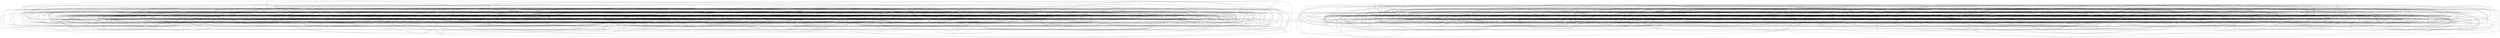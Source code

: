 graph {
  node [shape=plaintext];

  bjk -- mzl
  bjk -- dlz
  bjk -- gln
  nbx -- tsz
  rrl -- zvd
  rrl -- dxn
  xln -- vbb
  xln -- tst
  xln -- gfr
  kth -- nrm
  kth -- bkc
  krf -- ddr
  krf -- crg
  krf -- rtg
  zhj -- lbj
  qsn -- tqq
  qsn -- grc
  dkg -- drd
  dkg -- cxt
  dkg -- hvz
  dkg -- jvg
  dkg -- qrk
  dkg -- pvv
  vhx -- jfx
  vhx -- ffm
  bfm -- kdl
  gpz -- nnb
  dpr -- msg
  dpr -- thp
  dpr -- tft
  dpr -- vpn
  zdd -- gmv
  lhk -- qst
  psv -- bvz
  psv -- dch
  zbr -- bfm
  zbr -- nhk
  zbr -- jdf
  zbr -- qfk
  rtg -- zjk
  rtg -- mbp
  zvg -- str
  zvg -- qtx
  xrt -- sgv
  xrt -- vjn
  xrt -- jxf
  cfk -- pxr
  cfk -- tcb
  jbl -- xxk
  jbl -- qnj
  jbl -- hpz
  jbl -- jdk
  jbl -- vhl
  vtf -- gmn
  vtf -- fjt
  vtf -- txg
  lnq -- tbm
  dcx -- thf
  dcx -- sln
  dcx -- vsp
  vnr -- hrj
  vnr -- kss
  vnr -- tbm
  qlm -- bxp
  plf -- brz
  gsb -- kdn
  gsb -- hbt
  qtk -- bkr
  qtk -- zcz
  qtk -- qpp
  pmh -- mpj
  pmh -- lgc
  nnf -- mlt
  nnf -- njq
  nnf -- ldv
  cbp -- nph
  cbp -- fvc
  cbp -- qsv
  jjm -- hcf
  jjm -- kdn
  jjm -- qzv
  jjm -- xrb
  rhz -- kdl
  rhz -- klh
  rhz -- pvx
  rhz -- pnj
  rhz -- xdv
  ztt -- slt
  ztt -- lpz
  ztt -- jnv
  ztt -- qst
  vtl -- cbx
  zcm -- jcn
  zcm -- dkg
  zcm -- pgc
  zcm -- zhl
  ncn -- vvn
  ncn -- cbb
  ncn -- mkp
  fxk -- knj
  fxk -- pdq
  fxk -- ftp
  fxk -- jcc
  prs -- xks
  lsg -- jjr
  lsg -- ghr
  qdh -- hcv
  qdh -- dgb
  gfr -- bgq
  gfr -- ddv
  vgn -- rdd
  tjr -- lxb
  bzg -- ddt
  bzg -- drd
  nsp -- mzl
  grh -- zql
  grh -- rds
  kkx -- hbh
  kkx -- qqr
  kkx -- zdd
  kkx -- fvd
  gph -- gfl
  gph -- nft
  dkr -- szb
  dkr -- nbs
  dkr -- rbk
  dkr -- flx
  pcn -- dgn
  pcn -- sjf
  pcn -- tnq
  pcn -- gbx
  dcr -- vst
  dcr -- tbx
  dcr -- bpl
  dcr -- lnl
  dcr -- hqf
  mgg -- mjc
  mgg -- mgd
  qkv -- fpq
  qkv -- ljz
  qkv -- svr
  qkv -- plf
  qkv -- lpg
  trs -- bfs
  trs -- bmx
  plz -- xzg
  fzj -- cbv
  fzj -- bsj
  fhq -- vfj
  fhq -- mdb
  fhq -- bmh
  fhq -- xtx
  trt -- cpt
  trt -- xql
  ccq -- tkj
  ccq -- xmj
  ccq -- zbf
  ccq -- rpt
  bdc -- nhc
  bdc -- vkm
  ffb -- kxn
  ffb -- lxs
  ffb -- svr
  ffb -- qht
  qnj -- vzd
  qnj -- czb
  ctq -- hhj
  ctq -- mlr
  qjp -- rxn
  qjp -- fgf
  qjp -- qld
  qjp -- kdn
  pzv -- mnx
  tjs -- mdl
  tjs -- kfb
  tjs -- qtn
  tjs -- tqs
  gdv -- chm
  gdv -- cms
  gdv -- rbk
  gdv -- hkh
  jdk -- xvc
  jdk -- zgb
  qdd -- nhh
  qdd -- tgd
  qdd -- ccv
  svr -- kxn
  gqs -- cfn
  gqs -- fhj
  rgb -- shz
  rgb -- rbj
  rgb -- sxc
  nlj -- blv
  nlj -- jbg
  nlj -- vnt
  nlj -- tnf
  gtm -- dfn
  gtm -- xzm
  gtm -- cls
  gdg -- zzk
  qhl -- mgl
  qhl -- flz
  hcv -- gpp
  rvr -- mjd
  rvr -- qpp
  rvr -- grt
  rvr -- pmh
  rvr -- rrd
  pbx -- cdl
  pbx -- qvx
  pbx -- cdv
  rqt -- fhk
  rqt -- nzv
  qgd -- gqs
  qgd -- tpv
  qgd -- hbh
  dht -- snk
  dht -- fxx
  dht -- nsx
  dht -- vbt
  xsb -- sfj
  xsb -- plv
  nsv -- mxh
  gsj -- dmb
  gsj -- srn
  gsj -- jfx
  gsj -- cbv
  jkx -- tsr
  jkx -- vvx
  jkx -- hmm
  ktn -- fgs
  ktn -- vcn
  ktn -- lqx
  mdl -- qxs
  mdl -- rzd
  xtn -- xdd
  xtn -- qgb
  xtn -- hsh
  xtn -- xjn
  xtn -- nbz
  xzm -- xct
  zkf -- nxs
  zkf -- fvn
  kst -- lnd
  czb -- cmb
  str -- hrj
  jfx -- ddn
  jfx -- pnr
  cjx -- hvp
  cjx -- vlt
  cjx -- vbx
  cjx -- gsf
  cjx -- grr
  cjx -- bbs
  cjx -- qgb
  vkr -- prf
  vkr -- frr
  vkr -- jks
  jbp -- mjm
  jbp -- lqs
  jbp -- dks
  mmv -- qld
  bgl -- pnr
  bgl -- hzj
  bgl -- csb
  bgl -- zgh
  bgl -- jqj
  bgl -- qdh
  bgl -- xnb
  dvp -- hrz
  dvp -- txd
  cpt -- sqr
  frs -- xts
  frs -- rzg
  zmj -- jjf
  zmj -- nsn
  bpj -- fms
  bpj -- ghz
  bpj -- xsq
  bpj -- bdp
  hcr -- hvp
  hcr -- fjt
  hcr -- qrk
  hcr -- cfc
  kgr -- mvr
  kgr -- cjr
  rkv -- xtb
  rkv -- mjt
  rkv -- zhj
  nqb -- nhf
  dtx -- bcz
  dtx -- qck
  lfp -- mvx
  lfp -- pkl
  lbd -- lhg
  lbd -- knk
  lbd -- cls
  chd -- zpf
  chd -- mvx
  sxr -- vvx
  sxr -- drp
  sxr -- dmj
  sxr -- jvz
  zph -- mpg
  zph -- zfv
  zph -- dpj
  zph -- tjr
  kpd -- nhf
  kpd -- qzn
  kpd -- mlx
  kpd -- rkz
  kpd -- kmp
  fng -- phh
  fng -- hnr
  fng -- gbx
  fng -- lsg
  rzv -- bth
  rzv -- rgb
  rzv -- svm
  rzv -- xgv
  jqz -- bnd
  jqz -- jqx
  jqz -- qkm
  fqx -- gjf
  fqx -- ddr
  fqx -- dcs
  fqx -- stq
  kbg -- xzg
  vjl -- lht
  vjl -- zhv
  vjl -- pfc
  vjl -- mbs
  ljc -- sfs
  ljc -- xqx
  ljc -- mch
  ljc -- cmv
  xdc -- fdb
  xdc -- smt
  xdc -- njq
  xdc -- xrq
  qxd -- brz
  qxd -- rqn
  sln -- cmb
  sln -- lqs
  hgz -- zcv
  hgz -- vxj
  hgz -- rpt
  czm -- tcj
  dml -- zrm
  dml -- bdc
  dml -- hdc
  dbl -- jnv
  dbl -- zjk
  crf -- zff
  crf -- kll
  crf -- ckq
  crf -- pll
  vmp -- hpm
  vmp -- qkm
  vmp -- gcv
  dbv -- rch
  dbv -- fdd
  dbv -- qxr
  dbv -- qbh
  dbv -- zrh
  qzn -- mnm
  qzn -- brz
  lnb -- ljf
  rbb -- xdv
  rbb -- fcj
  rbb -- flt
  rbb -- nsp
  cxs -- cpm
  cxs -- kbt
  cxs -- sgn
  dcq -- rnf
  dcq -- tbh
  dcq -- gpz
  nnt -- gfl
  nnt -- txd
  slp -- pkz
  tfd -- czf
  tfd -- xjj
  tfd -- xql
  tfd -- vkx
  qxx -- pmh
  qxx -- zpf
  qxx -- jbg
  qxx -- gbn
  vjx -- hhn
  vjx -- cnf
  qdx -- fpq
  qdx -- jtg
  rxk -- chg
  rxk -- xqx
  tvn -- gmv
  mqg -- mzt
  mqg -- qzh
  sch -- kkv
  sch -- bjk
  mpg -- xmt
  mpg -- ndd
  mpg -- rnf
  mpg -- fng
  nfg -- ksz
  nfg -- nft
  nfg -- nqs
  nfg -- bqd
  nfg -- bxq
  nfg -- gtm
  pbr -- czm
  pbr -- ctg
  pbr -- vbt
  pbr -- zgt
  hvz -- gdg
  hvz -- jxf
  pzr -- qbb
  pzr -- hbt
  pzr -- bvf
  hpz -- qsf
  hpz -- xts
  hpz -- xxk
  ckz -- jmd
  ckz -- fzv
  ckz -- ssl
  ckz -- kbg
  ljt -- xbp
  ljt -- btp
  ljt -- ncn
  ljt -- nhq
  rsg -- dct
  rsg -- vrf
  shp -- vqh
  shp -- cbr
  shp -- bgj
  shp -- zvr
  shp -- xcs
  shp -- khl
  shp -- cvs
  pgc -- kcq
  pgc -- zdd
  pgc -- pkp
  pgc -- rnc
  vlb -- jtg
  vlb -- vnt
  gzb -- jrp
  hkd -- cdl
  hkd -- jmd
  hkd -- cfp
  rmq -- vtf
  rmq -- xzv
  rmq -- drt
  rmq -- sms
  rmq -- fvj
  rmq -- qct
  qjf -- zvg
  qjf -- lct
  qjf -- flh
  qjf -- dsn
  mxh -- dtx
  mxh -- cqn
  mxh -- gdl
  vsg -- bfp
  vsg -- sln
  vsg -- zmq
  xdj -- dtp
  xdj -- rxd
  xdj -- sfl
  xdj -- lld
  xnn -- lrk
  ttd -- qck
  ttd -- rnq
  ttd -- xfg
  kpg -- qht
  kpg -- fxj
  kpg -- xfk
  kpg -- drp
  vks -- hcn
  vks -- mhc
  vks -- jqn
  vks -- flh
  vks -- fjx
  rtc -- kmh
  rtc -- msf
  rtc -- lbj
  rtc -- fhb
  slb -- zfb
  slb -- htc
  slb -- stq
  slb -- scx
  lrd -- plk
  lrd -- dct
  lrd -- zkf
  lrd -- rck
  kkv -- vqn
  gzh -- znv
  gzh -- lsg
  gzh -- dmx
  gzh -- hpm
  gzh -- mnx
  dbx -- ftp
  dbx -- xdx
  dbx -- rlq
  dbx -- nsx
  znv -- mrt
  znv -- zvj
  bbv -- hkd
  bbv -- jmc
  bbv -- nqj
  bbv -- jrh
  phb -- sxk
  phb -- jbp
  cfn -- bqt
  svx -- pgs
  svx -- cmh
  svx -- lpg
  svx -- jqk
  nhk -- qzv
  nhk -- ctx
  nhk -- vxj
  pkp -- lbb
  pkp -- tcp
  pkp -- gmp
  pkp -- bfp
  nvt -- gvt
  nvt -- zvg
  nvt -- zpz
  zff -- xgv
  zff -- bvk
  qmg -- zvj
  qmg -- tbh
  hld -- dfs
  hld -- btt
  hld -- dcg
  hld -- tpp
  gjp -- sxc
  gjp -- cst
  gjp -- nxm
  gjp -- phx
  tdx -- txh
  tdx -- ptl
  tdx -- nsh
  tdx -- mht
  tdx -- lch
  tdx -- vsp
  qdb -- rdh
  jjj -- sdz
  jjj -- zzj
  jjj -- xms
  jjj -- zhg
  jdq -- shz
  jdq -- zkf
  jdq -- pkj
  mzt -- rvz
  mzt -- gzb
  tsg -- bvk
  tsg -- sdz
  fjt -- plv
  fjt -- lmz
  fjt -- rrt
  tcb -- vpm
  tcb -- zgh
  gpm -- bfs
  gpm -- ddt
  gpm -- bnj
  gpm -- ktm
  ddv -- rxm
  ddv -- ghq
  xdf -- vmt
  jmd -- vlq
  jmd -- vbj
  jmd -- fbn
  jmd -- cbp
  cst -- tnx
  pkk -- svj
  mnr -- crp
  mnr -- sbs
  mnr -- fvd
  tpp -- nsx
  tpp -- skj
  tpp -- ddv
  qlj -- vkr
  qlj -- gdr
  qlj -- xkq
  qlj -- pvk
  slt -- jtb
  slt -- cxb
  bcs -- flp
  dvv -- brp
  dvv -- xnn
  dvv -- dps
  dvv -- jtn
  plk -- gxb
  plk -- pvx
  xsp -- vlq
  xsp -- ttj
  kgx -- qhl
  kgx -- lld
  kgx -- nrl
  kgx -- lvl
  kgx -- ldm
  kgx -- xxt
  xnj -- tvk
  bxl -- qdx
  bxl -- ddg
  bxl -- xpx
  bxl -- krv
  brp -- lbb
  brp -- bnm
  brp -- mfl
  jlt -- dfn
  jlt -- mnm
  jlt -- jtn
  jlt -- ctv
  jlt -- qtk
  dfx -- tzx
  dfx -- ppd
  jkr -- bbs
  jkr -- fnd
  jkr -- nlq
  jkr -- zrm
  jhj -- pjx
  jhj -- tlf
  jhj -- fnc
  jhj -- crn
  ctp -- xrp
  ctp -- dzg
  ctp -- nfz
  rvh -- mnx
  xns -- xbr
  bmh -- llm
  bmh -- tmj
  kgf -- snl
  ldh -- bbd
  ldh -- jdm
  ldh -- ghq
  kzm -- xjh
  vpt -- hbt
  vpt -- xdl
  vpt -- ccn
  hvp -- cgk
  hvp -- bdf
  jjr -- mtv
  jjr -- kxn
  tks -- ztl
  tks -- xlk
  tks -- gmp
  tks -- rxx
  zpz -- mqt
  zpz -- ghq
  hrp -- tbv
  hrp -- ljz
  hrp -- qqr
  hrp -- lrp
  bjh -- pjm
  bjh -- fcv
  bjh -- cbv
  klt -- lml
  klt -- flx
  klt -- gvn
  klt -- mmn
  pjt -- zhj
  pjt -- fxx
  pjt -- pch
  pjt -- mmn
  zbf -- zvd
  mnq -- xtv
  mnq -- xkb
  mnq -- vvh
  mnq -- vbx
  hrl -- nhq
  hrl -- jks
  msd -- ppd
  msd -- cdl
  kkd -- vjs
  kkd -- mrv
  kkd -- zhs
  kkd -- bzh
  fvn -- snk
  gbs -- zcp
  gbs -- nft
  ztl -- ddg
  blf -- bzv
  blf -- kgr
  blf -- mjt
  hzq -- jjs
  hzq -- pnd
  hzq -- pnr
  qcs -- sbx
  qcs -- hsb
  qcs -- chm
  qcs -- xtx
  fpf -- gqv
  fpf -- drp
  fpf -- msz
  fpf -- jxf
  znd -- sxh
  znd -- vzd
  znd -- frh
  znd -- cxs
  znd -- slp
  zmq -- xjn
  xrb -- tvk
  xrb -- rhc
  tzc -- nbj
  tzc -- pcd
  tzc -- tjg
  tzc -- mnx
  gqj -- ljc
  gqj -- rhc
  mjv -- fdb
  mjv -- kks
  mjv -- knj
  mlr -- qbb
  mlr -- chg
  gkb -- tnf
  gkb -- cfn
  gkb -- blx
  xxg -- qtt
  xxg -- rpv
  xxg -- jrh
  xxg -- zmr
  xxg -- fpc
  kvl -- gdr
  kvl -- dmx
  kvl -- xbp
  kvl -- xjh
  kvl -- vvs
  xqb -- tnz
  xqb -- xvb
  ghr -- cfc
  ghr -- nhf
  kbb -- xqb
  kbb -- vkx
  kbb -- bkc
  gbx -- ctv
  gbx -- ccv
  dgb -- qfz
  dgb -- mbp
  xct -- jvz
  xct -- krv
  fxz -- jts
  fxz -- dmj
  ffx -- kgr
  ffx -- cdl
  ffx -- jjf
  ffx -- sxc
  tft -- xpq
  tft -- zsr
  tft -- mff
  tft -- bxk
  nhc -- zcs
  drd -- jjr
  mkp -- bhh
  mkp -- vph
  tpx -- zhv
  tpx -- lkq
  hqf -- ghq
  brr -- zqr
  brr -- hdz
  brr -- nft
  brr -- qsq
  brr -- qcm
  mgh -- cmb
  mgh -- bhh
  xvc -- lst
  pdq -- tpx
  pdq -- dbs
  pdq -- qdh
  hlf -- fnc
  zhv -- gfp
  dbs -- xss
  dbs -- htz
  qsf -- dsm
  qsf -- dks
  qsf -- fvj
  qsf -- bnj
  qsf -- bxq
  ldm -- lvd
  ldm -- jbx
  ldm -- slp
  xgq -- pkl
  xgq -- cnf
  xgq -- hdv
  lpd -- nzv
  lpd -- jjs
  lpd -- vdf
  tkr -- nhf
  tkr -- vlr
  tkr -- sxk
  tkr -- hnr
  qbh -- hcs
  qbh -- lxn
  qbh -- vjx
  qbh -- lvs
  mch -- nbs
  lsq -- kpc
  lsq -- bfs
  lsq -- hhn
  hlh -- xsq
  hlh -- bvf
  hlh -- rrq
  hlh -- vhx
  xdx -- svm
  xdx -- kbg
  xdx -- tnx
  xdx -- rxm
  vcg -- crz
  vcg -- pvq
  vcg -- lqs
  vcg -- xfr
  vcg -- dhf
  jkk -- bgn
  jkk -- qtb
  xtz -- nbx
  xtz -- pxr
  xtz -- qtx
  xtz -- fdq
  xtz -- vqn
  ssl -- qfz
  ssl -- mlr
  fmk -- fjx
  fmk -- kll
  fmk -- nsv
  fmk -- dtx
  fmk -- zvr
  prb -- mjv
  prb -- ckq
  prb -- jnv
  prb -- rmn
  gfg -- dnj
  gfg -- flm
  nqd -- mnj
  nqd -- nkl
  nqd -- qxs
  nqd -- cjg
  rjs -- rzg
  tkg -- fgd
  tkg -- kcn
  tkg -- krv
  tkg -- dpj
  tkg -- rjd
  zgv -- tvn
  zgv -- lmz
  xmg -- zcv
  xmg -- qvx
  xmg -- xsp
  gpf -- njq
  gpf -- hkx
  gpf -- bvk
  xzx -- tnx
  bds -- vmn
  bds -- xtd
  bds -- nxs
  bds -- ddr
  tst -- jhk
  tst -- vpm
  tst -- gfp
  tst -- sxc
  sqk -- phg
  sqk -- bvs
  hcn -- qpb
  hcn -- qlm
  hcn -- kgr
  nxr -- qpk
  nxr -- xkb
  nxr -- dcq
  nxr -- klr
  bvt -- kss
  bvt -- tnx
  bvt -- fqj
  bvt -- kgc
  tlf -- qgb
  zmh -- ddg
  zmh -- zmk
  zmh -- zsp
  zmh -- rpq
  jzr -- mbj
  jzr -- xcs
  jzr -- plz
  qtp -- ffv
  qtp -- ntj
  qtp -- gkl
  ntr -- mnl
  ntr -- cbp
  ntr -- nkl
  rnq -- rdc
  rnq -- sdv
  rsb -- qzg
  rsb -- tjg
  rsb -- xmb
  gdl -- rgc
  xtb -- brc
  xtb -- xnj
  mnl -- svj
  tfc -- hrj
  tfc -- nsg
  tcq -- pgv
  tcq -- pvq
  tcq -- vll
  tcq -- qnx
  rpq -- bqt
  vkx -- cvs
  vkx -- jgc
  vkx -- zmt
  vkx -- gqj
  vkx -- btt
  hff -- dfb
  hff -- kmb
  cdj -- gmf
  cdj -- nph
  cdj -- jqq
  cdj -- rzx
  cdj -- cdl
  pqq -- kdl
  pqq -- rxs
  pqq -- mvr
  pqq -- smt
  pfd -- ccv
  pfd -- pbl
  pfd -- pvq
  pfd -- txz
  lxn -- qcm
  lxn -- bfp
  lxn -- jkp
  ppp -- gkf
  kqg -- rfx
  kqg -- qrh
  kqg -- xlk
  kqg -- thv
  mjj -- bqg
  mjj -- xfr
  mjj -- zgb
  mjj -- gfg
  jbb -- hmm
  jbb -- prf
  jbb -- qct
  jrb -- scn
  jrb -- hmc
  jrb -- jmc
  vcn -- jgq
  vcn -- cpf
  vcn -- cgl
  bcp -- tbj
  bcp -- zfb
  bcp -- dcs
  bcp -- dhn
  dmd -- phb
  dmd -- ccj
  dmd -- thp
  dmd -- rqn
  xvl -- cfd
  xvl -- lhv
  xvl -- kpk
  vhc -- jtl
  vhc -- qdd
  vhc -- jsx
  vhc -- pvk
  vhc -- jgl
  plj -- msd
  plj -- szr
  plj -- pck
  plj -- zlk
  dmn -- flp
  lst -- ffp
  dzg -- ppm
  dzg -- xnj
  lct -- qtx
  hdv -- llf
  qmt -- qst
  qmt -- ndh
  qmt -- zdh
  bmg -- hcv
  bmg -- rsg
  bmg -- gzb
  ddn -- dch
  ljz -- blx
  jtg -- sgn
  czh -- kpt
  czh -- mbf
  czh -- cfr
  czh -- xts
  chj -- nlq
  chj -- czb
  chj -- sjf
  chj -- kdg
  rnf -- bqg
  rnf -- fll
  gzs -- cdv
  klv -- bvs
  klv -- nkf
  hdb -- xdx
  hdb -- hcc
  hdb -- grq
  hdb -- qbf
  kcl -- rxk
  kcl -- vqd
  kcl -- dtx
  rqb -- zfb
  rqb -- nvd
  smr -- xvx
  smr -- nsp
  smr -- cbv
  pgs -- nnq
  pgs -- sxk
  pgs -- hbh
  pgs -- vjx
  nnr -- hmp
  nnr -- qgd
  vlv -- gkf
  vlv -- cxb
  qzh -- mjt
  qzh -- rdc
  qpl -- kbg
  qpl -- qtx
  qpl -- zkb
  dfn -- dvp
  dfn -- xvc
  dfn -- rps
  tbx -- dxx
  tbx -- jhg
  vsq -- srn
  vsq -- dcl
  vsq -- ctq
  vsq -- bqj
  qhq -- dtx
  qhq -- hbt
  qhq -- hvs
  qhq -- gzb
  nlv -- kzm
  nlv -- rlr
  nlv -- hlq
  ngs -- bgj
  lvd -- gcv
  hlq -- ffr
  hlq -- kcq
  grq -- dfs
  grq -- kst
  vzd -- zcz
  lcr -- zdj
  lcr -- krv
  lcr -- jks
  kkp -- xhv
  kkp -- bzh
  qld -- jrh
  qld -- hrj
  mbs -- vnz
  hlp -- fvx
  hlp -- xxt
  hlp -- mnq
  hlp -- hff
  pjm -- fqj
  pjm -- xmg
  pjm -- zdh
  pjm -- djv
  pjm -- stz
  pjm -- mxs
  xdd -- sqq
  xdd -- nrp
  ktm -- mvx
  ktm -- qsq
  ktm -- prs
  tcf -- lsd
  tcf -- xrp
  tcf -- flt
  tcf -- bnf
  ncm -- qvg
  ncm -- hmf
  ncm -- mpj
  ncm -- xnn
  ncm -- qsn
  xsf -- thv
  xsf -- xxt
  zrh -- pbl
  zrh -- tlf
  lks -- vqd
  lks -- hlj
  lks -- tnz
  jts -- blx
  jts -- sgn
  jts -- fkr
  vvn -- phh
  zfv -- xns
  zfv -- msg
  zfv -- cxt
  zfv -- fgd
  tqs -- fhk
  tqs -- pxr
  bnj -- qzc
  bnj -- bgn
  lqj -- hbk
  lqj -- xxt
  lqj -- crp
  lqj -- cfn
  nss -- rgk
  nss -- hhd
  nss -- jhz
  nss -- kfg
  nss -- npx
  jvl -- hmc
  nrv -- zfh
  ndd -- vkm
  ndd -- bbs
  ndd -- rrd
  zmt -- plz
  rgf -- rnn
  rgf -- vhl
  ldp -- bbc
  ldp -- dgn
  ldp -- zsp
  ldp -- csj
  ldp -- crn
  hkq -- lxb
  hkq -- bmx
  hkq -- cfc
  xms -- nxm
  xms -- vzj
  xms -- gzs
  cnv -- rpt
  cnv -- bkc
  cnv -- drg
  cnv -- cfp
  gfn -- qsv
  gfn -- mvr
  qpv -- ffv
  qpv -- frm
  qpv -- bfp
  qxs -- ddn
  qxs -- zfb
  ffr -- bnd
  ffr -- pzv
  ffr -- drp
  hcs -- rtd
  bdp -- xxg
  bdp -- zrt
  bdp -- trv
  bdp -- xmj
  vhj -- nxm
  vhj -- mmv
  vhj -- sqr
  vhj -- tsg
  vhj -- gzs
  vhj -- nbx
  vhj -- ljp
  qtx -- tmj
  cdc -- trs
  cdc -- bls
  cdc -- qxr
  cdc -- nnb
  fdd -- kcn
  fdd -- lcb
  fdd -- xtv
  ddr -- chg
  ddr -- xnb
  sxn -- phg
  sxn -- pzr
  sxn -- tqs
  sxn -- tsz
  zsx -- zcs
  zsx -- fmm
  zsx -- nlv
  zsx -- htx
  zsx -- xnn
  zsx -- xdf
  pbl -- jfr
  nxs -- bzv
  kqk -- jkk
  kqk -- mjm
  kqk -- lqs
  xcx -- cbp
  xcx -- dfd
  cbr -- grq
  cbr -- hkh
  cbr -- lnl
  llm -- jtb
  bbf -- klv
  bbf -- cmv
  bbf -- zhj
  bbf -- rmn
  vcs -- zzx
  vcs -- xts
  vcs -- tlv
  vcs -- qrh
  qcc -- kdh
  qcc -- phg
  qcc -- qck
  qcc -- ctx
  mgt -- mkp
  mgt -- zfh
  mgt -- vkq
  mjd -- qmg
  mjd -- cdr
  mjd -- gkb
  tfk -- rjs
  tfk -- zgb
  tfk -- xng
  qzc -- xvc
  ftq -- krv
  ftq -- nnq
  ftq -- lxb
  vkb -- txg
  vkb -- jkp
  vkb -- rxf
  vkb -- bzg
  zjt -- vvc
  zjt -- pmn
  zjt -- plf
  zjt -- lmz
  zjt -- htx
  zjt -- tks
  xfk -- kmm
  xfk -- xnn
  xfk -- kfg
  bld -- mgl
  bld -- zdj
  bld -- tsr
  xbr -- mnb
  xbr -- lnb
  qvl -- kbb
  qvl -- zdh
  qvl -- ttd
  qvl -- srn
  qvl -- vdk
  flz -- sjd
  zsr -- ffk
  dxc -- rtd
  dxc -- nrv
  dxc -- gpz
  dxc -- kmf
  dxc -- jbg
  xts -- jgl
  xts -- zjq
  xts -- hdz
  zjh -- nlq
  zjh -- prs
  cgh -- xbn
  cgh -- sfs
  cgh -- scx
  sjd -- rdd
  sjd -- gmv
  lrj -- rbj
  lrj -- bfm
  vgh -- hcf
  vgh -- fzj
  kfh -- tjm
  kfh -- cst
  kfh -- rrl
  kfh -- ztt
  gbn -- trs
  gbn -- xzm
  gbn -- zjh
  tbj -- bvs
  tbj -- xzx
  tbj -- cqp
  vvr -- zlt
  vvr -- zbf
  vvr -- fxg
  vvr -- vpm
  vvr -- kfh
  lnl -- mlr
  lnl -- qqm
  dpx -- xkq
  dpx -- djx
  dpx -- xfr
  dpx -- xzm
  xdz -- xns
  xdz -- xbr
  xdz -- frr
  xdz -- zbb
  lrp -- lxb
  pzd -- jtn
  pzd -- cbc
  pzd -- kpc
  rxf -- sbs
  rxf -- tks
  rxf -- zbb
  mlq -- skh
  mlq -- zsz
  mlq -- fdq
  mlq -- mnl
  fgj -- ljz
  fgj -- ptl
  fgj -- jgl
  hmq -- rrl
  xhc -- rdh
  gfp -- jlc
  gfp -- bbd
  mlx -- kcg
  mlx -- nnb
  mlx -- nhq
  mlx -- sfj
  fmr -- zhg
  fmr -- nnt
  fmr -- djd
  mqt -- qfz
  jcc -- sjr
  jcc -- rtk
  jcc -- fvc
  jcc -- hrd
  xqg -- nhc
  xqg -- cfc
  nbc -- stz
  nbc -- qpl
  nbc -- mbp
  nbc -- pbx
  nbc -- ljb
  bvf -- trv
  bvf -- zql
  bvf -- lct
  bvf -- tqf
  lfz -- rvz
  lfz -- gvt
  lfz -- vqd
  lfz -- ppm
  nrb -- dks
  nrb -- rrd
  nrb -- mnm
  nrb -- nvb
  rgl -- jxv
  rgl -- vqn
  rgl -- snv
  rgl -- frp
  rgl -- bph
  hhv -- fht
  hhv -- ccv
  hhv -- kbt
  hhv -- tmv
  hhv -- pvk
  hhv -- mgh
  xhv -- bdf
  sgt -- vjs
  sgt -- frr
  sgt -- hcs
  mpd -- kss
  mpd -- tqf
  mpd -- msf
  mpd -- cpf
  bqt -- brz
  fpk -- djv
  fpk -- rxm
  fpk -- frz
  fpk -- plk
  nrz -- cgk
  nrz -- mnb
  nrz -- knk
  nrz -- fxj
  dtv -- jct
  dtv -- rgk
  dtv -- vkq
  dtv -- mfn
  zmk -- nqb
  lgc -- nhc
  lgc -- gbs
  sxh -- xjn
  bxq -- btp
  bxq -- tvn
  ccj -- ggj
  ccj -- lhg
  ccj -- grc
  dtr -- vdc
  dtr -- vpt
  dtr -- ncr
  dtr -- rvz
  dtr -- khl
  xcc -- jqz
  xcc -- cxt
  xcc -- gdg
  ddb -- gph
  ddb -- txd
  ddb -- jtl
  bhp -- hmq
  htz -- ttl
  htz -- mbp
  mjc -- ssq
  mjc -- czb
  zlh -- jsx
  zlh -- lrp
  zlh -- nhh
  zlh -- vhl
  rks -- vkr
  rks -- tbh
  rks -- rjd
  jgq -- str
  drv -- shc
  drv -- vdc
  drv -- mzt
  drv -- brc
  drv -- mlt
  drv -- fhk
  hxd -- zbb
  hxd -- sgt
  hxd -- mnb
  qcm -- rch
  tqd -- nkf
  tqd -- psv
  tqd -- hnx
  qpb -- mdf
  qpb -- gzb
  qpb -- tcb
  dgn -- ssf
  dgn -- ffp
  dmj -- rtd
  dmj -- lhv
  bpk -- bgj
  bpk -- mdf
  stj -- rch
  stj -- rrd
  stj -- pgx
  stj -- nrh
  stj -- mnr
  hkx -- zzj
  jpz -- xzx
  jpz -- vcn
  jpz -- ctx
  jpz -- gjc
  jpz -- mkb
  jpz -- pzm
  bgf -- zbs
  bgf -- hxd
  bgf -- fxz
  tqq -- jxd
  cmh -- bpg
  cmh -- rzg
  cmh -- bls
  cmh -- pbl
  dfb -- sgn
  dfb -- crp
  vpp -- tqd
  vpp -- pzm
  vpp -- sdz
  pck -- vmn
  pck -- xbn
  hhj -- rkr
  ncr -- mhc
  ncr -- jrh
  ncr -- czm
  mzv -- kxb
  vsk -- cfk
  vsk -- ccn
  vsk -- lhk
  vsk -- cbv
  vsk -- nbs
  jgc -- ffm
  jgc -- jrh
  xlx -- sxt
  xlx -- kmp
  xlx -- zmq
  xlx -- zxx
  sgz -- rkz
  sgz -- xzv
  sgz -- fhj
  sgz -- blx
  dzz -- tfc
  dzz -- bxp
  dzz -- jvl
  dzz -- pbp
  mbf -- tbv
  mbf -- mkj
  jgr -- tmv
  jgr -- xjn
  jgr -- crz
  zrt -- lnq
  zrt -- jxj
  zrt -- mbj
  fnx -- dmb
  fnx -- hvs
  fnx -- jqq
  fnx -- cmt
  fnx -- lbj
  bcz -- cqp
  jdl -- djx
  jdl -- sgv
  jdl -- sfj
  jdl -- cvv
  jrh -- dhn
  glc -- xjv
  glc -- vgj
  glc -- fzj
  glc -- jsd
  pnj -- svj
  pnj -- frp
  pnj -- dmb
  rbs -- sbs
  rbs -- xcc
  pvk -- xjn
  ndh -- sbx
  ndh -- mlt
  hsb -- cfp
  tqf -- nkl
  tqf -- zcv
  tqf -- hlj
  tqf -- bvk
  tqf -- cps
  tqf -- gsb
  dsl -- pvv
  dsl -- gkl
  dsl -- xpx
  dsl -- nnb
  pxg -- jvl
  pxg -- jrp
  pxg -- jxj
  pxg -- rds
  jqg -- jfr
  jqg -- kpk
  vql -- qpk
  cjg -- bhp
  cjg -- gjc
  cjg -- zzj
  cjg -- rlj
  smh -- xmj
  smh -- cdl
  smh -- kmt
  mrt -- jsx
  mrt -- vkm
  rkz -- fnc
  dps -- xng
  dps -- fxz
  dps -- hbh
  flx -- qtn
  flx -- rkr
  flx -- vbj
  qlk -- ptl
  qlk -- nhh
  qlk -- hvz
  zjs -- hvs
  zjs -- bsj
  zjs -- lsd
  zvb -- bgn
  zvb -- tsr
  zvb -- vgb
  klh -- jrt
  klh -- blf
  klh -- bcj
  gmf -- fcj
  gmf -- qmt
  gmf -- tzx
  nvz -- hqf
  nvz -- dxn
  rrd -- rxx
  rrd -- kcq
  jgx -- kcf
  jgx -- kmb
  jgx -- rvh
  jgx -- jqx
  pkj -- xnb
  dcl -- srn
  dcl -- qvx
  jxv -- rzl
  jxv -- tsg
  jxv -- vgj
  lpz -- cqq
  nkl -- dmn
  nkl -- kxq
  nkl -- gff
  gmp -- sgv
  pld -- vkq
  pld -- vmt
  pld -- zcz
  jfv -- jxj
  jfv -- mch
  jfv -- frd
  jfv -- ljb
  blv -- hkv
  hkj -- lxn
  hkj -- ggd
  hkj -- rsb
  hkj -- xlx
  mgs -- kcq
  mgs -- kbt
  cqc -- pkk
  cqc -- qtt
  cqc -- cbp
  cqc -- zzj
  ltj -- gcv
  ltj -- nqb
  ltj -- jkx
  ltj -- jct
  ltj -- khx
  ltj -- fmr
  gcv -- vkm
  gcv -- rlm
  lhs -- zcp
  lhs -- jqg
  lhs -- xdj
  lhs -- ddb
  lhs -- zhs
  mfl -- mjm
  gpv -- zsz
  gpv -- zkn
  gpv -- cms
  gpv -- bbd
  zhg -- bth
  zhg -- kgb
  zhg -- nvt
  ghs -- rnc
  qfz -- dlz
  ldd -- trt
  ldd -- sch
  cmc -- thv
  cmc -- rzg
  cmc -- gph
  sdv -- zkn
  kpk -- fkr
  ctg -- zmr
  nkf -- hhj
  pll -- vdx
  pll -- vmn
  rlr -- pcc
  rlr -- lnb
  rlr -- zsh
  rlr -- qxd
  rdh -- snk
  sgk -- rnj
  sgk -- hdc
  sgk -- cdr
  sgk -- xrt
  vfj -- vbb
  vgs -- lns
  vgs -- bmh
  vgs -- ljc
  xlk -- cfn
  xlk -- frr
  zdt -- vbd
  zdt -- kmt
  zdt -- cgl
  zlk -- hrj
  zlk -- scx
  ngf -- crc
  ngf -- sgt
  qtm -- fnd
  qtm -- hlf
  qtm -- jct
  qtm -- rpq
  ltg -- rtd
  ltg -- vph
  ltg -- rgf
  ltg -- xqg
  ltg -- mpj
  fkd -- crc
  fkd -- czs
  fkd -- fxj
  xxk -- kcf
  vbp -- gkf
  vbp -- lns
  vbp -- pkk
  drt -- pbl
  drt -- cfr
  vrs -- vnq
  vrs -- fdb
  cjv -- rjs
  cjv -- xqg
  cjv -- tnj
  cjv -- zqr
  cjv -- bqt
  grt -- txh
  grt -- qkj
  grt -- dgc
  grt -- jbb
  xdn -- kkp
  xdn -- bfr
  xdn -- rjd
  xdn -- vlr
  xdn -- jdl
  xdn -- dtc
  rdx -- qlq
  rdx -- bfm
  rdx -- shj
  rdx -- rlq
  rdx -- rxs
  jbx -- qzc
  jbx -- rdd
  jbx -- jct
  ptl -- zdj
  ljp -- dxn
  ljp -- bxp
  ljp -- btj
  kmf -- bld
  kmf -- gqv
  kmf -- sxh
  jxc -- ctj
  jxc -- txz
  jxc -- bsp
  jxc -- zzh
  jxc -- cmc
  ppk -- gdv
  ppk -- zmj
  ppk -- ttd
  ppk -- dlz
  txg -- jrz
  txg -- fnd
  lch -- jtl
  lch -- mfl
  skc -- crn
  skc -- nnr
  skc -- zzx
  skc -- grg
  skc -- cdr
  kbt -- rgk
  xjv -- ttj
  jpm -- xmt
  jpm -- xvq
  jpm -- gsf
  jpm -- ggd
  kfv -- gkf
  kfv -- jcs
  kfv -- ddn
  kfv -- ffm
  nsh -- xts
  nsh -- knb
  nsh -- lpg
  djx -- zvj
  djx -- zfh
  jhz -- gmn
  jhz -- bbc
  jhz -- ftq
  fjj -- hrj
  fjj -- ssl
  fjj -- drg
  fjj -- hcv
  fjj -- sqr
  vqc -- kkv
  vqc -- hzq
  vqc -- kth
  vqc -- srz
  hmc -- dmn
  hmc -- dhn
  lpb -- hff
  lpb -- sms
  lpb -- ntj
  lpb -- hnr
  qrh -- ljf
  lkr -- jfx
  lkr -- kgb
  lkr -- kgr
  lkr -- qsv
  vbx -- llf
  ljb -- skh
  ljb -- jjs
  ljb -- rhc
  fll -- kxn
  fll -- dhf
  cth -- rjp
  cth -- rjs
  cth -- vpq
  cth -- zjm
  cth -- mff
  cth -- tck
  jml -- zmt
  jml -- lfj
  jvz -- mnx
  kpc -- xmt
  kpc -- rnc
  phs -- jjf
  phs -- dsn
  phs -- mzl
  phs -- brc
  csb -- cmv
  xvx -- ftp
  xvx -- vbd
  kks -- mlr
  kks -- xfg
  kks -- zkb
  ghz -- fcv
  ghz -- ztc
  ghz -- vlq
  snv -- tpx
  snv -- jdq
  snv -- njq
  bgb -- dxx
  bgb -- tjm
  bgb -- svm
  bgb -- njq
  tgb -- vbj
  tgb -- gth
  tgb -- nqd
  tgb -- xnj
  tgb -- kxb
  xss -- cqq
  xss -- grh
  xss -- phx
  zbd -- gjf
  zbd -- fxg
  zbd -- zql
  zbd -- msf
  fjb -- jqx
  fjb -- zdj
  tkj -- dmb
  tkj -- qjf
  tkj -- zfb
  rnj -- ntj
  djd -- fgd
  djd -- lld
  pbz -- kmt
  pbz -- vqd
  vsp -- hsh
  vsp -- kjf
  shz -- sxc
  shz -- llm
  ldq -- qnf
  ldq -- sgv
  ldq -- thm
  ldq -- qhl
  ldq -- lfp
  szr -- jpn
  szr -- pck
  szr -- cpt
  szr -- vnq
  nvn -- trv
  nvn -- xrb
  nvn -- xtd
  fzf -- flh
  fzf -- bqj
  fzf -- mbp
  kjg -- jsx
  zqr -- pkz
  gdr -- jtl
  hjx -- bhh
  hjx -- fng
  hjx -- xsf
  hjx -- tjf
  gcg -- cbb
  gcg -- dmx
  gcg -- tql
  gcg -- kpt
  szb -- gxb
  szb -- hrd
  msz -- lbd
  msz -- ntj
  msz -- zvj
  qmd -- gkl
  qmd -- gnx
  qmd -- zmk
  qmd -- brp
  zkm -- zsr
  zkm -- bmx
  zkm -- fll
  ldv -- hkx
  ldv -- xvb
  ldv -- nbs
  qvg -- hmm
  qvg -- rnn
  qvg -- mgh
  slh -- tjg
  slh -- jvz
  slh -- mpj
  fpc -- ctg
  fpc -- xrq
  fpc -- kst
  dcg -- hsb
  dcg -- xtd
  dcg -- zgh
  dcg -- fnv
  pgx -- zjm
  pgx -- zvb
  zsf -- qnj
  zsf -- hsh
  zsf -- lhl
  knj -- kgc
  xbp -- jsx
  tcp -- cvv
  tcp -- dvp
  ffv -- sjd
  mzl -- cjr
  gth -- jrp
  qnx -- gkb
  qnx -- nnt
  ggd -- vvx
  vqh -- xcx
  vqh -- bpl
  cgl -- mnl
  ffn -- qtp
  ffn -- mjc
  ffn -- vnt
  ffn -- rjp
  zzx -- mgg
  zzx -- bmx
  zzx -- tvl
  xht -- vnq
  xht -- mqg
  xht -- jfv
  xht -- xcs
  xht -- lpd
  xht -- cjp
  jnd -- svc
  jnd -- hlj
  jnd -- zff
  jnd -- frd
  jnd -- bcp
  jnd -- tvk
  vpn -- fjb
  vpn -- qhl
  nsx -- ddr
  fms -- vqc
  fms -- cst
  fms -- fgn
  fms -- mtz
  dxx -- zbf
  dxx -- bjh
  njz -- sxc
  njz -- jzr
  njz -- ncr
  njz -- xjv
  vzj -- kmt
  dtc -- qdx
  dtc -- nrv
  lxs -- bdc
  lxs -- cbx
  lxs -- prs
  btp -- mfl
  cfp -- gnd
  cfp -- nph
  cfp -- ckp
  cfp -- bmh
  cfp -- snk
  vpq -- lhl
  vpq -- jzq
  vpq -- phh
  vpq -- mgh
  kcg -- tcp
  kcg -- dnj
  kcg -- fgd
  jrt -- psv
  jrt -- jlc
  jrt -- dct
  ffz -- kdh
  ffz -- vxg
  txh -- ghs
  txh -- ssq
  txh -- msg
  fbl -- kkv
  fbl -- ffm
  fbl -- xln
  fbl -- ffz
  fbl -- bth
  pdh -- sjr
  pdh -- cgh
  pdh -- vbb
  pdh -- nsn
  tnf -- hbk
  rfx -- jvd
  rfx -- zfh
  rfx -- jzq
  zrj -- jml
  zrj -- dch
  zrj -- fzv
  zrj -- rnq
  sqq -- gdg
  sqq -- cls
  qtb -- flm
  nqs -- tbv
  nqs -- jbb
  nqs -- fqz
  nqs -- hjz
  bqp -- qlk
  bqp -- bpz
  bqp -- pjx
  bqp -- qsq
  djv -- jrh
  djv -- mmn
  mgc -- mml
  mgc -- xvb
  mgc -- xqd
  xpq -- pzv
  xpq -- sxm
  xpq -- ghs
  lfj -- lhk
  lfj -- mzv
  bnq -- lnq
  bnq -- bmg
  bnq -- ppp
  bnq -- sqk
  sfc -- hqf
  sfc -- hcf
  sfc -- rqb
  sfc -- xcx
  bkr -- qsn
  bkr -- lvd
  hcc -- dbs
  hcc -- hhp
  lhv -- rxd
  lhv -- sgt
  lhv -- ccj
  gqv -- qzc
  nnq -- jqg
  nnq -- htl
  fmm -- nqb
  fmm -- cbb
  fmm -- ztl
  vmn -- nsp
  czs -- qzn
  czs -- jxd
  czs -- kmm
  czs -- ghr
  cpz -- xhc
  cpz -- gkn
  cpz -- qqm
  cpz -- qsc
  gxz -- sxv
  gxz -- rrq
  gxz -- jcs
  gxz -- ldv
  vlt -- cml
  vlt -- qkm
  gpk -- drg
  gpk -- fcv
  gpk -- fzj
  hjf -- jdk
  hjf -- tjf
  hjf -- jtg
  hhp -- xjj
  hhp -- gth
  hhp -- jvl
  sxt -- zsr
  sxt -- cls
  mjt -- bqj
  lrk -- bnd
  lrk -- txd
  lrk -- bnm
  lrk -- fdd
  rrb -- nqj
  rrb -- mpd
  rrb -- lkq
  rrb -- bvk
  rrb -- tnx
  chq -- hgz
  chq -- cgl
  chq -- nvz
  chq -- qjp
  mkb -- rvz
  mkb -- qtt
  bqg -- crp
  mfn -- dpj
  mfn -- vkq
  pnq -- gnd
  pnq -- xdv
  pkz -- kxn
  pkz -- mfh
  nmt -- xqb
  nmt -- qlm
  nmt -- htz
  nmt -- bkc
  nfz -- ndh
  nfz -- ppp
  nfz -- nsv
  nfz -- gpp
  nfz -- qsv
  jrp -- ckp
  bbd -- tvk
  jqn -- bpk
  jqn -- stz
  jqn -- pnq
  jkp -- kcg
  jkp -- qtb
  zbs -- bnd
  zbs -- kjg
  zbs -- pcc
  gkn -- sqk
  gkn -- jvv
  gkn -- fvc
  qtn -- tfc
  jzb -- kkp
  jzb -- jfr
  jzb -- lvd
  fzv -- bph
  fzv -- gln
  vll -- rsb
  vll -- crz
  vll -- jrz
  npx -- hhv
  npx -- cdr
  npx -- bzg
  pbs -- rps
  pbs -- vvn
  pbs -- xsb
  pbs -- vkq
  pbs -- bqg
  nbz -- gmv
  nbz -- cfn
  nbz -- gsf
  vhl -- xns
  vhl -- mnb
  rpt -- fnv
  rpt -- tmj
  qbf -- nbx
  qbf -- tnz
  qbf -- vgh
  prn -- xts
  prn -- lpg
  bzv -- tnx
  bsp -- gkl
  bsp -- pjx
  bsp -- rgk
  zmr -- zbf
  spg -- tcj
  spg -- tbx
  spg -- xql
  spg -- btj
  spg -- cqq
  jmc -- bbd
  pch -- xfg
  pch -- vlv
  lhl -- xsf
  lhl -- fqz
  lhl -- pvq
  khx -- lgc
  khx -- mvx
  khx -- lld
  jpn -- lrj
  jpn -- nsn
  jpn -- ppd
  jpn -- mdb
  jpn -- tcj
  tsh -- skj
  tsh -- pzm
  tsh -- bcz
  pqh -- skh
  pqh -- vdf
  pqh -- ghz
  pqh -- xnb
  pqh -- mdf
  sjr -- zmt
  qzg -- kfg
  qzg -- pcd
  qzg -- pzv
  bnr -- dmx
  bnr -- ztl
  bnr -- ggd
  bnr -- hkv
  fgf -- ddr
  fgf -- vgj
  fgf -- cfp
  mtz -- bph
  mtz -- dcs
  mtz -- cvs
  mtz -- gzs
  xks -- vgn
  xks -- zfk
  ktd -- gvt
  ktd -- xcs
  ktd -- ftp
  jqj -- jml
  jqj -- nsp
  jqj -- szb
  nhj -- vrs
  nhj -- shc
  nhj -- xzg
  nhj -- rxm
  nzq -- ddr
  nzq -- skj
  nzq -- csb
  vvh -- hdc
  vvh -- pkl
  vvh -- zsr
  vvh -- qpk
  pbp -- hcf
  pbp -- ldh
  pbp -- rdc
  mzm -- lns
  mzm -- mqg
  mzm -- lnd
  mzm -- stz
  cjp -- lfj
  cjp -- fnv
  cjp -- smr
  hhg -- vlb
  hhg -- nvb
  hhg -- jdk
  hhg -- rrt
  hhg -- zcs
  hhg -- bnm
  svz -- rxn
  svz -- qlq
  svz -- gvt
  svz -- shc
  qxf -- fkr
  qxf -- lnb
  qxf -- nhf
  qxf -- gph
  pnr -- mbj
  sfl -- fpq
  jxj -- jdf
  thm -- fvz
  thm -- nhh
  thm -- sfl
  crg -- qpp
  crg -- zsh
  crg -- rxd
  mzz -- hrz
  mzz -- nsh
  mzz -- qzc
  mzz -- gnk
  mdx -- vkm
  mdx -- fvd
  mdx -- nnr
  hbb -- tfk
  hbb -- zjq
  hbb -- khz
  hbb -- cbc
  jfz -- mjt
  jfz -- mgc
  jfz -- qfm
  jfz -- cmt
  zpf -- cvv
  zpf -- xdf
  zgt -- gff
  zgt -- gqj
  zgt -- mxs
  hdz -- xjn
  fvj -- grc
  gmn -- fvj
  gmn -- czb
  qtt -- pfl
  fcj -- lbj
  fcj -- xtb
  kss -- kdh
  kss -- tbm
  srt -- gjc
  srt -- kll
  srt -- dch
  sxv -- dxn
  sxv -- dzg
  sxv -- dfd
  vbj -- vxj
  fgn -- xqd
  fgn -- mnp
  fgn -- pkk
  lbb -- fnd
  npb -- qvt
  npb -- hcc
  npb -- jgc
  npb -- rrb
  bkl -- rbj
  bkl -- cps
  bkl -- qxs
  bkl -- mkb
  khl -- drg
  btr -- dml
  btr -- htl
  btr -- sxt
  btr -- kzm
  nlr -- frm
  nlr -- csj
  nlr -- dhf
  nlr -- gtm
  nlr -- gdr
  nlr -- kmm
  nlr -- ldm
  lzz -- mlt
  lzz -- cmv
  hfm -- rqn
  vbt -- vdx
  vbd -- dsn
  vrf -- cqp
  vqf -- pcc
  vqf -- zrh
  qxb -- cqq
  qxb -- dgb
  qxb -- ddv
  qxb -- scn
  rjp -- gkb
  rjp -- nrl
  gmb -- ddr
  gmb -- gpk
  gmb -- gdv
  gmb -- rbk
  gmb -- qdb
  fbn -- gff
  fbn -- mbj
  vtg -- pdq
  vtg -- xtd
  vtg -- ktd
  vtg -- skj
  vtg -- stm
  knb -- zsh
  knb -- cmb
  knb -- vjx
  tjm -- ctg
  tjm -- vzj
  ccn -- xrp
  lqs -- qxr
  jbs -- gjf
  jbs -- pcs
  jbs -- kgr
  jbs -- xgv
  zvr -- lct
  zvr -- nrm
  pgv -- pzd
  pgv -- vql
  pgv -- jqg
  tzk -- klv
  tzk -- jgc
  tzk -- vnd
  tzk -- lks
  jgl -- zcz
  jgl -- mtv
  crj -- vrf
  crj -- lfj
  crj -- xhc
  jzq -- vqf
  jzq -- kgf
  nvf -- pcs
  nvf -- fgs
  nvf -- lzz
  rzl -- jgq
  rzl -- tzx
  rzl -- bpk
  kgb -- qbb
  fgs -- mzv
  fgs -- gln
  rzt -- mgt
  rzt -- vlr
  rzt -- hrz
  rzt -- jct
  cjz -- blv
  cjz -- svr
  cjz -- flz
  cjz -- vmt
  jjn -- qrk
  jjn -- vtl
  jjn -- crc
  thf -- cml
  thf -- plf
  thf -- pgx
  sfk -- flh
  sfk -- rds
  sfk -- jdm
  sfk -- cpt
  nvb -- gbs
  nvb -- jgr
  zpm -- hbk
  zpm -- jzb
  zpm -- sfl
  zpm -- btp
  zpm -- qpv
  pjx -- hdv
  fsh -- xmt
  fsh -- rxx
  fsh -- zsf
  vvx -- xvq
  tlt -- znj
  tlt -- fkb
  tlt -- rzx
  tlt -- qtn
  grg -- gqv
  grg -- crc
  grg -- sxr
  bbc -- fxj
  bbc -- fll
  qpp -- hlf
  kmb -- fht
  phx -- llm
  phx -- zdh
  dvl -- dlz
  dvl -- xgh
  dvl -- jjf
  dvl -- dct
  mdb -- kgr
  mdb -- rxm
  vmt -- dpj
  lhf -- nvf
  lhf -- ctp
  lhf -- zfb
  lhf -- knj
  lhf -- jss
  xmb -- rnc
  xmb -- rrd
  mgd -- qpk
  mgd -- hrl
  mgd -- cfd
  qgb -- fvj
  njg -- pkl
  njg -- xdb
  njg -- cml
  njg -- qrh
  njg -- ljf
  njg -- qnx
  njg -- vnt
  qnz -- txz
  qnz -- fgd
  qnz -- nrz
  rzx -- xsq
  rzx -- cms
  rzx -- dfs
  dtp -- nqb
  dtp -- phh
  sdh -- tck
  sdh -- hfm
  sdh -- chd
  sdh -- vql
  vlz -- hmc
  vlz -- pnj
  vlz -- msf
  vlz -- fbn
  vlz -- gvt
  vlz -- hnx
  vlz -- zjk
  tnq -- lvs
  tnq -- qsn
  tnq -- zvj
  qht -- bnm
  qht -- dfb
  ftj -- jqx
  ftj -- hmm
  ftj -- vjs
  ftj -- gnx
  bkv -- cxb
  bkv -- nbs
  bkv -- bgq
  bkv -- gfn
  pvv -- vjn
  pvv -- lvs
  rlj -- kxb
  rlj -- kgb
  rlj -- vrf
  htx -- bqt
  htx -- rnc
  gnk -- drd
  gnk -- bdf
  gnk -- txd
  sgd -- szz
  sgd -- ngf
  sgd -- hpm
  sgd -- cml
  qzv -- lpz
  qzv -- knn
  htl -- flm
  htl -- tsr
  htl -- tmv
  llj -- rpv
  llj -- hcv
  llj -- flp
  mht -- tgd
  mht -- qnz
  mht -- tlf
  bqd -- zjq
  bqd -- lhg
  bqd -- llf
  bgn -- bfs
  bgn -- zhs
  tgd -- mgl
  grz -- pbp
  grz -- rsg
  grz -- xdv
  gcc -- dnj
  gcc -- lxs
  gcc -- lfp
  gcc -- drt
  gcc -- tql
  vcr -- lsd
  vcr -- vhx
  vcr -- sdv
  vcr -- vxg
  sgf -- grr
  sgf -- tbv
  sgf -- lbb
  sgf -- qrk
  cpf -- tbm
  ksz -- vgb
  ksz -- sgv
  ksz -- tck
  zlx -- jcn
  zlx -- znv
  zlx -- qxr
  zlx -- jjn
  flt -- frd
  flt -- jrp
  flt -- vnq
  lxj -- qrh
  lxj -- rgf
  lxj -- lch
  lxj -- sqq
  qrs -- fkd
  qrs -- vjn
  qrs -- hlq
  qrs -- jks
  kmp -- vgn
  kmp -- zlh
  rnx -- sfs
  rnx -- smt
  rnx -- ttj
  rxx -- xhv
  rxx -- chd
  stm -- tsh
  stm -- rds
  stm -- mdf
  stm -- qbb
  qnf -- hhn
  qnf -- kmb
  qnf -- dtp
  kfb -- ttl
  kfb -- kst
  kfb -- vxj
  cxb -- mhc
  cxb -- znp
  fxx -- cvs
  bfr -- ngf
  bfr -- dks
  bfr -- tjf
  bfr -- qqr
  bfr -- bhh
  bpz -- hsh
  bpz -- sqq
  bpz -- hfm
  hkl -- vlt
  hkl -- mcf
  hkl -- xhv
  hkl -- lsq
  hkl -- zsx
  pcd -- rkz
  pcd -- fht
  zbb -- ctv
  vph -- flm
  vph -- hsh
  bth -- fkb
  ctj -- cxs
  ctj -- pmn
  ctj -- ffb
  jcn -- dks
  jcn -- fgj
  vvc -- lgc
  vvc -- kpk
  vvc -- xsb
  rgh -- ztc
  rgh -- hhj
  rgh -- jqq
  rgh -- hmc
  gbq -- pbl
  gbq -- kjf
  gbq -- kbt
  gbq -- tlv
  rrq -- pfc
  rrq -- czf
  rrq -- qcs
  rrq -- mnp
  pzm -- frp
  xjj -- hmq
  xjj -- tnz
  lcb -- lmz
  lcb -- qgb
  lcb -- kcq
  tvl -- pcd
  tvl -- plv
  tvl -- vlr
  hmf -- grc
  hmf -- lcr
  hmf -- ssf
  dln -- fnc
  dln -- frs
  dln -- crc
  dln -- qxd
  dln -- jtl
  dgc -- zgv
  dgc -- vtl
  dgc -- xks
  ggg -- gqs
  ggg -- hff
  ggg -- mkj
  ggg -- ljt
  ggg -- fjb
  tlv -- mnm
  tlv -- mcf
  xdl -- kdl
  xdl -- fvc
  xdl -- dct
  tcj -- nsg
  lpg -- rjd
  rbk -- cmt
  rbk -- kgc
  hhl -- pkl
  hhl -- tbh
  hhl -- kpt
  hhl -- tvn
  fcv -- zlk
  fcv -- pvx
  fcv -- xfc
  fcv -- jmc
  jhk -- nsn
  lgn -- frd
  lgn -- zvd
  lgn -- fzf
  lgn -- rqt
  lgn -- ndh
  lgn -- pfl
  ljf -- prf
  vxc -- rmx
  vxc -- nzv
  vxc -- gff
  vxc -- vnd
  vxc -- slt
  klx -- qvx
  klx -- nph
  klx -- xsp
  klx -- dcl
  vnz -- nsg
  vnz -- pkj
  cfc -- gfl
  mnp -- xrp
  bcj -- zdv
  bcj -- qdb
  bcj -- mtz
  mfb -- nrp
  mfb -- cmh
  mfb -- fsh
  mfb -- xdj
  ggm -- gfp
  ggm -- qst
  ggm -- nkf
  btt -- ggm
  btt -- csb
  btt -- qlm
  btt -- kgc
  btt -- fkb
  qmb -- pbz
  qmb -- scn
  qmb -- nxm
  gnx -- fqz
  gnx -- fpq
  gnx -- kpt
  xgh -- mmv
  xgh -- chm
  xgh -- rgb
  xgh -- pnq
  xgh -- kdh
  cnf -- hnr
  jnv -- kth
  hpm -- mrv
  jsd -- vfj
  jsd -- zgh
  jsd -- qfm
  mcf -- rdd
  mcf -- pkl
  mcf -- fvd
  mcf -- cpm
  mcf -- bbs
  qrk -- rqn
  xqc -- fjx
  xqc -- khl
  xqc -- xht
  xqc -- bsk
  fvz -- ffp
  fvz -- hkv
  fvz -- kjg
  qct -- thp
  qct -- rxd
  tnj -- jxd
  tnj -- lld
  tnj -- qtb
  tpv -- mrt
  tpv -- vtl
  tpv -- xpx
  vvq -- gfn
  vvq -- gjc
  vvq -- vfj
  vvq -- jzr
  vvq -- mmn
  dsm -- vtl
  dsm -- prn
  hcf -- chg
  jdf -- hsk
  xrq -- bvk
  jcs -- vlv
  jcs -- mhc
  nmq -- zvg
  nmq -- mnp
  nmq -- pbz
  kbq -- nqj
  kbq -- xtd
  kbq -- hmq
  kbq -- phg
  bhc -- nmq
  bhc -- mdl
  bhc -- vdx
  bhc -- bnf
  ddc -- bcs
  ddc -- xsq
  ddc -- lnl
  ddc -- jdm
  ddc -- grh
  znp -- tcb
  vrc -- hrl
  vrc -- bqg
  vrc -- jbg
  vrc -- hfm
  vrc -- rvr
  svc -- phs
  svc -- ktn
  svc -- jvv
  frm -- nlq
  frm -- gph
  cdn -- frh
  cdn -- crg
  cdn -- qpp
  cdn -- dnj
  cdn -- ntj
  cdn -- frs
  cdn -- sjf
  zjq -- jfr
  zjq -- hlf
  hnx -- mbp
  gpp -- znp
  gpp -- fhb
  fxg -- tzx
  fxg -- jqq
  zps -- fnd
  zps -- vgn
  zps -- xgq
  rtk -- sbx
  rtk -- xql
  rtk -- hhj
  zkb -- trt
  lht -- bpl
  lht -- hhj
  lht -- dxn
  rxs -- kdn
  rxs -- fhk
  vpm -- bpl
  skf -- bgf
  skf -- xfr
  skf -- tkr
  skf -- tcm
  txz -- jxf
  txz -- knk
  qfk -- gsb
  qfk -- nkf
  qfk -- dht
  znj -- nrm
  znj -- xzg
  znj -- rhc
  znj -- xqx
  mxs -- btj
  mxs -- xzx
  jct -- mtv
  nrh -- tjr
  nrh -- zzk
  nrh -- hrp
  nrh -- qhl
  nrh -- txd
  tkh -- sdv
  tkh -- cjr
  tkh -- dbl
  tkh -- csg
  tkh -- hkx
  xgv -- rxs
  tqh -- zpm
  tqh -- hrk
  tqh -- kmb
  tqh -- ggj
  dhn -- bsj
  crn -- vmp
  crn -- nnr
  crn -- rks
  crn -- bls
  bvz -- gth
  bvz -- xll
  bvz -- xsp
  bvz -- bbd
  bpg -- rnj
  bpg -- cvv
  bpg -- xvq
  jpx -- jdq
  jpx -- fhb
  jpx -- ngs
  jpx -- dfs
  jpx -- tmj
  jpx -- kxq
  qfm -- bgj
  zdk -- zmd
  zdk -- lzz
  zdk -- scx
  zdk -- vqd
  tsf -- bmx
  tsf -- cfr
  tsf -- zmk
  tsf -- rtd
  tsf -- xng
  tck -- tjg
  pcs -- plz
  pcs -- gkf
  pcs -- rdh
  rbj -- mjt
  zsp -- zdd
  zsp -- vjs
  sbs -- vzd
  sbs -- lnb
  rlm -- cbx
  rlm -- plv
  szz -- rnj
  szz -- cxr
  szz -- jxd
  szz -- vql
  cxt -- xbr
  cxt -- kfg
  xfg -- hcf
  ckh -- ffv
  ckh -- zps
  ckh -- tzc
  ckh -- nrp
  mgl -- rvh
  drq -- qmb
  drq -- bhp
  drq -- jlc
  drq -- sch
  drq -- vst
  jss -- zvg
  jss -- mqt
  jss -- pxr
  jps -- jtb
  jps -- dfs
  jps -- vzj
  jps -- lqx
  zzh -- kzm
  zzh -- ffn
  zzh -- hdz
  mff -- slh
  mff -- rpq
  qqr -- xbp
  hkh -- bcz
  jqq -- hsk
  dcs -- nqj
  jqx -- tqq
  rgv -- jct
  rgv -- qdb
  rgv -- xtx
  rgv -- cms
  cbc -- jkk
  cbc -- mgs
  gmd -- dgb
  gmd -- msd
  gmd -- hsk
  gmd -- mlr
  pbm -- znv
  pbm -- gmv
  pbm -- gkb
  pbm -- rfx
  fjx -- rzd
  fjx -- nxs
  fjx -- zvd
  zdv -- xtx
  zdv -- bcs
  dzp -- lcr
  dzp -- msg
  dzp -- snl
  dzp -- tqq
  tql -- pld
  tql -- sxm
  lkq -- hsk
  lkq -- gdl
  zhl -- lsg
  zhl -- xgq
  zhl -- gph
  mjm -- rvh
  ppm -- gfr
  ppm -- vqn
  ppm -- svm
  ppm -- zkb
  klr -- lsg
  klr -- vpn
  klr -- snl
  rfm -- pll
  rfm -- crj
  rfm -- cps
  rfm -- vgh
  rfm -- rzd
  kmh -- zhv
  kmh -- ldd
  kmh -- smh
  rmf -- lvs
  rmf -- zcp
  rmf -- hcs
  rmf -- vbx
  rmf -- zmq
  xkb -- srj
  sxk -- cfr
  vvs -- tnf
  vvs -- qkm
  vvs -- rps
  kmt -- bsj
  hdj -- zjt
  hdj -- ssf
  hdj -- npx
  hdj -- hjf
  ffk -- nrl
  ffk -- rjd
  ffk -- rnj
  phh -- snl
  ddt -- gfl
  ddt -- kdg
  cps -- cbv
  xxm -- jfx
  xxm -- zql
  xxm -- fbl
  xxm -- zjs
  qlq -- kmh
  qlq -- lpz
  qlq -- ttl
  qlq -- zdh
  zmd -- klv
  zmd -- bqj
  zmd -- dbl
  zmd -- vbd
  sjf -- tjf
  sjf -- lvd
  kcn -- nhq
  hdc -- xdb
  hdc -- fhj
  fzq -- zfk
  fzq -- kgf
  fzq -- thv
  fzq -- kpk
  llf -- xdf
  jhg -- lfj
  jhg -- hnx
  jhg -- brc
  jhg -- zkn
  dxh -- xks
  dxh -- zrm
  dxh -- fgd
  dxh -- prf
  thr -- ttj
  thr -- fgs
  thr -- pfl
  thr -- fqj
  dxd -- nsv
  dxd -- ngs
  dxd -- ddv
  dxd -- fdb
  vgj -- rtg
  qfj -- hkv
  qfj -- nsh
  qfj -- vgb
  qfj -- pld
  pfc -- pkk
  pfc -- nvd
  sfs -- jgq
  bvd -- xnj
  bvd -- sbx
  bvd -- rgv
  bvd -- plz
  jsx -- vkm
  knn -- dsn
  knn -- lhk
  knn -- xqx
  knn -- ttl
  lqf -- llj
  lqf -- frp
  lqf -- qtn
  lqf -- vnz
  lqf -- vpp
  zsj -- hlj
  zsj -- ctq
  zsj -- kgr
  zsj -- tsz
  zsj -- xvx
  pjz -- mzv
  pjz -- fkb
  pjz -- nvg
  pjz -- jcs
  xqd -- mvr
  xqd -- mbs
  cfd -- qmg
  cfd -- kjg
  lbh -- fpq
  lbh -- nrl
  lbh -- sxh
  lbh -- rrt
  srj -- rps
  srj -- rch
  bnd -- cgk
  fhj -- pcc
  rgc -- xmj
  rgc -- jjs
  rgc -- bgj
  xpx -- jvz
  xpx -- mfh
  xpx -- tcp
  xkq -- vlr
  xkq -- mpj
  vst -- zkn
  vst -- nzq
  vst -- plz
  rkr -- gxb
  qtd -- mqt
  qtd -- mlq
  qtd -- nrm
  qtd -- gdl
  hjj -- bsj
  hjj -- fzv
  hjj -- znp
  hjj -- lnq
  sdz -- str
  sdz -- qpb
  rct -- czb
  rct -- gfg
  rct -- zzk
  rct -- ggd
  czf -- xcs
  czf -- lnd
  czf -- cfk
  ztc -- cmt
  ztc -- dfx
  vjn -- ffp
  cqn -- nvn
  cqn -- ftp
  cqn -- zmr
  kjf -- kmm
  kjf -- bkr
  rpv -- fdq
  rpv -- vdf
  rpv -- hkh
  khz -- jtn
  khz -- vsp
  khz -- tjr
  stq -- xtb
  stq -- trv
  stq -- qzh
  frh -- djd
  frh -- nnt
  frh -- vvn
  ckp -- cdl
  nlq -- mrv
  dfd -- nvd
  mjx -- zjh
  mjx -- zsh
  mjx -- zfk
  mjx -- slp
  qvz -- pbr
  qvz -- pdq
  qvz -- mbj
  qvz -- glc
  qvz -- fvn
  lns -- vnq
  bxk -- tgd
  bxk -- xtv
  bxk -- bls
  mnj -- ljc
  mnj -- hmq
  mnj -- ppp
  pjs -- zfv
  pjs -- kqk
  pjs -- gpz
  pjs -- mdx
  pjs -- nrv
  pjs -- flz
  csg -- grz
  csg -- srz
  csg -- zcv
  csg -- bxp
  vnd -- pnd
  vnd -- rxm
  qsc -- ctx
  qsc -- nrm
  qsc -- xhc
  rng -- xdd
  rng -- dcx
  rng -- xvl
  rng -- qtb
  qvt -- bvs
  qvt -- gpf
  qvt -- srt
  xzv -- vlb
  xzv -- vgb
  xzv -- xmb
  chm -- lnd
  xjh -- cpm
  xjh -- ssq
  vxg -- ppd
  vxg -- qqm
  frz -- shc
  frz -- ldd
  frz -- vgs
  xfc -- qfm
  xfc -- vbt
  rdc -- hrd
  lqx -- rgv
  xtv -- gsf
  shj -- xqx
  shj -- bhp
  shj -- jhk
  shj -- rnx
  bph -- xfc
  bph -- rdc
  vdk -- nvz
  vdk -- stz
  vdk -- zdv
  hbt -- ftp
  tnz -- pkk
  tnz -- xrb
  rnn -- dhf
  rnn -- sxm
  mkj -- qsq
  mkj -- lrp
  nbj -- fht
  nbj -- mfh
  nbj -- thv
  zlt -- zjk
  zlt -- mch
  zlt -- smt
  cxr -- hrz
  cxr -- sxk
  cxr -- ssq
  cxr -- nbj
  lvl -- xzm
  lvl -- slh
  vjv -- xmt
  vjv -- xkb
  vjv -- thp
  vjv -- cnf
  qcn -- kll
  qcn -- dmn
  qcn -- vqh
  qcn -- htz
  kxq -- nbs
  kxq -- jdf
  kdg -- qct
  kdg -- cbx
  jvg -- tmv
  jvg -- vqf
  jvg -- rlm
  gvn -- xjv
  gvn -- nnf
  gvn -- pch
  rmx -- dfx
  rmx -- dcs
  rmx -- pll
  jvd -- hbk
  jvd -- cfd
  jvd -- ctv
  fqj -- nrm
  rck -- jdm
  rck -- nvd
  rck -- qqm
  rck -- xrq
  grr -- fkr
  grr -- zjm
  dqv -- fqz
  dqv -- szz
  dqv -- lst
  dqv -- gmp
  dqv -- rbs
  dqv -- dsm
  dqv -- gpm
  dqv -- drp
  dqv -- qcm
  sxm -- kgf
  sxm -- ggj
  bfs -- zcp
  bfs -- lst
  rmn -- fxx
  rmn -- kmh
  rmn -- lrj
  rmn -- rzd
  xft -- fdq
  xft -- lqx
  xft -- jvv
  xft -- pfl
  xmt -- ggj
  cvj -- ckq
  cvj -- rqt
  cvj -- fnv
  cvj -- lml
  jnm -- jvv
  jnm -- psv
  jnm -- cpt
  jnm -- sjr
  hsh -- hhn
  hrk -- sgt
  hrk -- hdv
  hrk -- vsg
  hrk -- thf
  hrk -- ddg
  fvx -- zkm
  fvx -- hkv
  fvx -- sxm
  bsk -- mjv
  bsk -- jtb
  bsk -- qck
  bsk -- nsg
  bsk -- mbs
  plm -- zmj
  plm -- rzd
  plm -- gnd
  plm -- vqd
  plm -- nhk
  plm -- ccn
  tsz -- ckp
  gbz -- vdf
  gbz -- hsb
  gbz -- trt
  gbz -- zdt
  gbz -- rxk
  bgq -- nsn
  jqk -- xxk
  jqk -- cjx
  jqk -- hlf
  hrj -- flp
  zfk -- mnx
  hhd -- jct
  hhd -- mfh
  hhd -- zcz
  stz -- ffz
  stz -- fnx
  hjz -- sxm
  hjz -- tlf
  hjz -- zgb
  gqc -- jrb
  gqc -- qhq
  gqc -- dfd
  gqc -- fnx
  knz -- dtc
  knz -- hkq
  knz -- lst
  knz -- jzb
  knz -- pcc
  scn -- skj
  scn -- cdv
  scn -- cqp
  csj -- phb
  csj -- kcf
  csj -- lvl
  csj -- cpm
  ckq -- hzj
  ckq -- dcs
  jrz -- ssf
  jrz -- hrl
  mml -- bzv
  mml -- llm
  xbn -- bmh
  xbn -- hvs
  gnd -- bvs
  pnd -- hrd
  pnd -- xrb
  pnd -- vnr
  rxn -- jlc
  rxn -- kcl
  rxn -- rkr
  rxn -- mml
  hmp -- mgs
  hmp -- plv
  hmp -- fgj
  zxx -- vjn
  zxx -- cgk
  zxx -- knk
  xdb -- rjs
  xdb -- mbf
  fhb -- kxb
  cbb -- mtv
  rvz -- cdv
  xvb -- xmj
  xvb -- ntr
  xvb -- cqp
  mrv -- crz
  pvp -- rrt
  pvp -- zdj
  pvp -- zgv
  pvp -- xvq
  lvr -- pch
  lvr -- lsd
  lvr -- jrh
  lvr -- czm
  bzh -- kcn
  bzh -- kcf
  vdc -- xln
  vdc -- rqb
  zsz -- vrs
  zsz -- jcs
  nvg -- sqr
  nvg -- svj
  nvg -- zfb
  qkj -- lhg
  qkj -- ghs
  qkj -- qhl
  fdb -- gxb
  gkf -- vdx
  sms -- zrm
  sms -- zjm
  zcs -- zrm
  bnf -- zdh
  bnf -- nzv
  rqv -- bdf
  rqv -- srj
  rqv -- brp
  rqv -- kmb
  rqv -- bqd
  rlq -- jrb
  rlq -- ngs
  xll -- bcs
  xll -- tcb
  xll -- llm
  htc -- fvn
  htc -- bmh
  htc -- pll
  htc -- bgq
  lml -- gjf
  lml -- vbb
  tcm -- mfn
  tcm -- zqr
  tcm -- pmn
  srz -- krf
  srz -- qpl
  vlq -- zdh
  fjp -- frz
  fjp -- nkl
  fjp -- fxx
  fjp -- rkv
  fjp -- vbp
  pmn -- blv
  nfc -- ppm
  nfc -- bjh
  nfc -- znj
  nfc -- gln
  ndq -- nnb
  ndq -- xct
  ndq -- jgx
  ndq -- prn
  zhs -- hsh
  cnn -- mmv
  cnn -- skh
  cnn -- zpz
  cnn -- flp
  ssf -- sfj
  pvx -- btj
  kbd -- mgg
  kbd -- fxz
  kbd -- rrt
  kbd -- rbs
  kbd -- zzk
  rkj -- pkj
  rkj -- fhb
  rkj -- rqb
  rkj -- jhk
  hzj -- hrj
  hzj -- cpf
  hzj -- cjr
  xng -- nrp
  xng -- xvq
}
